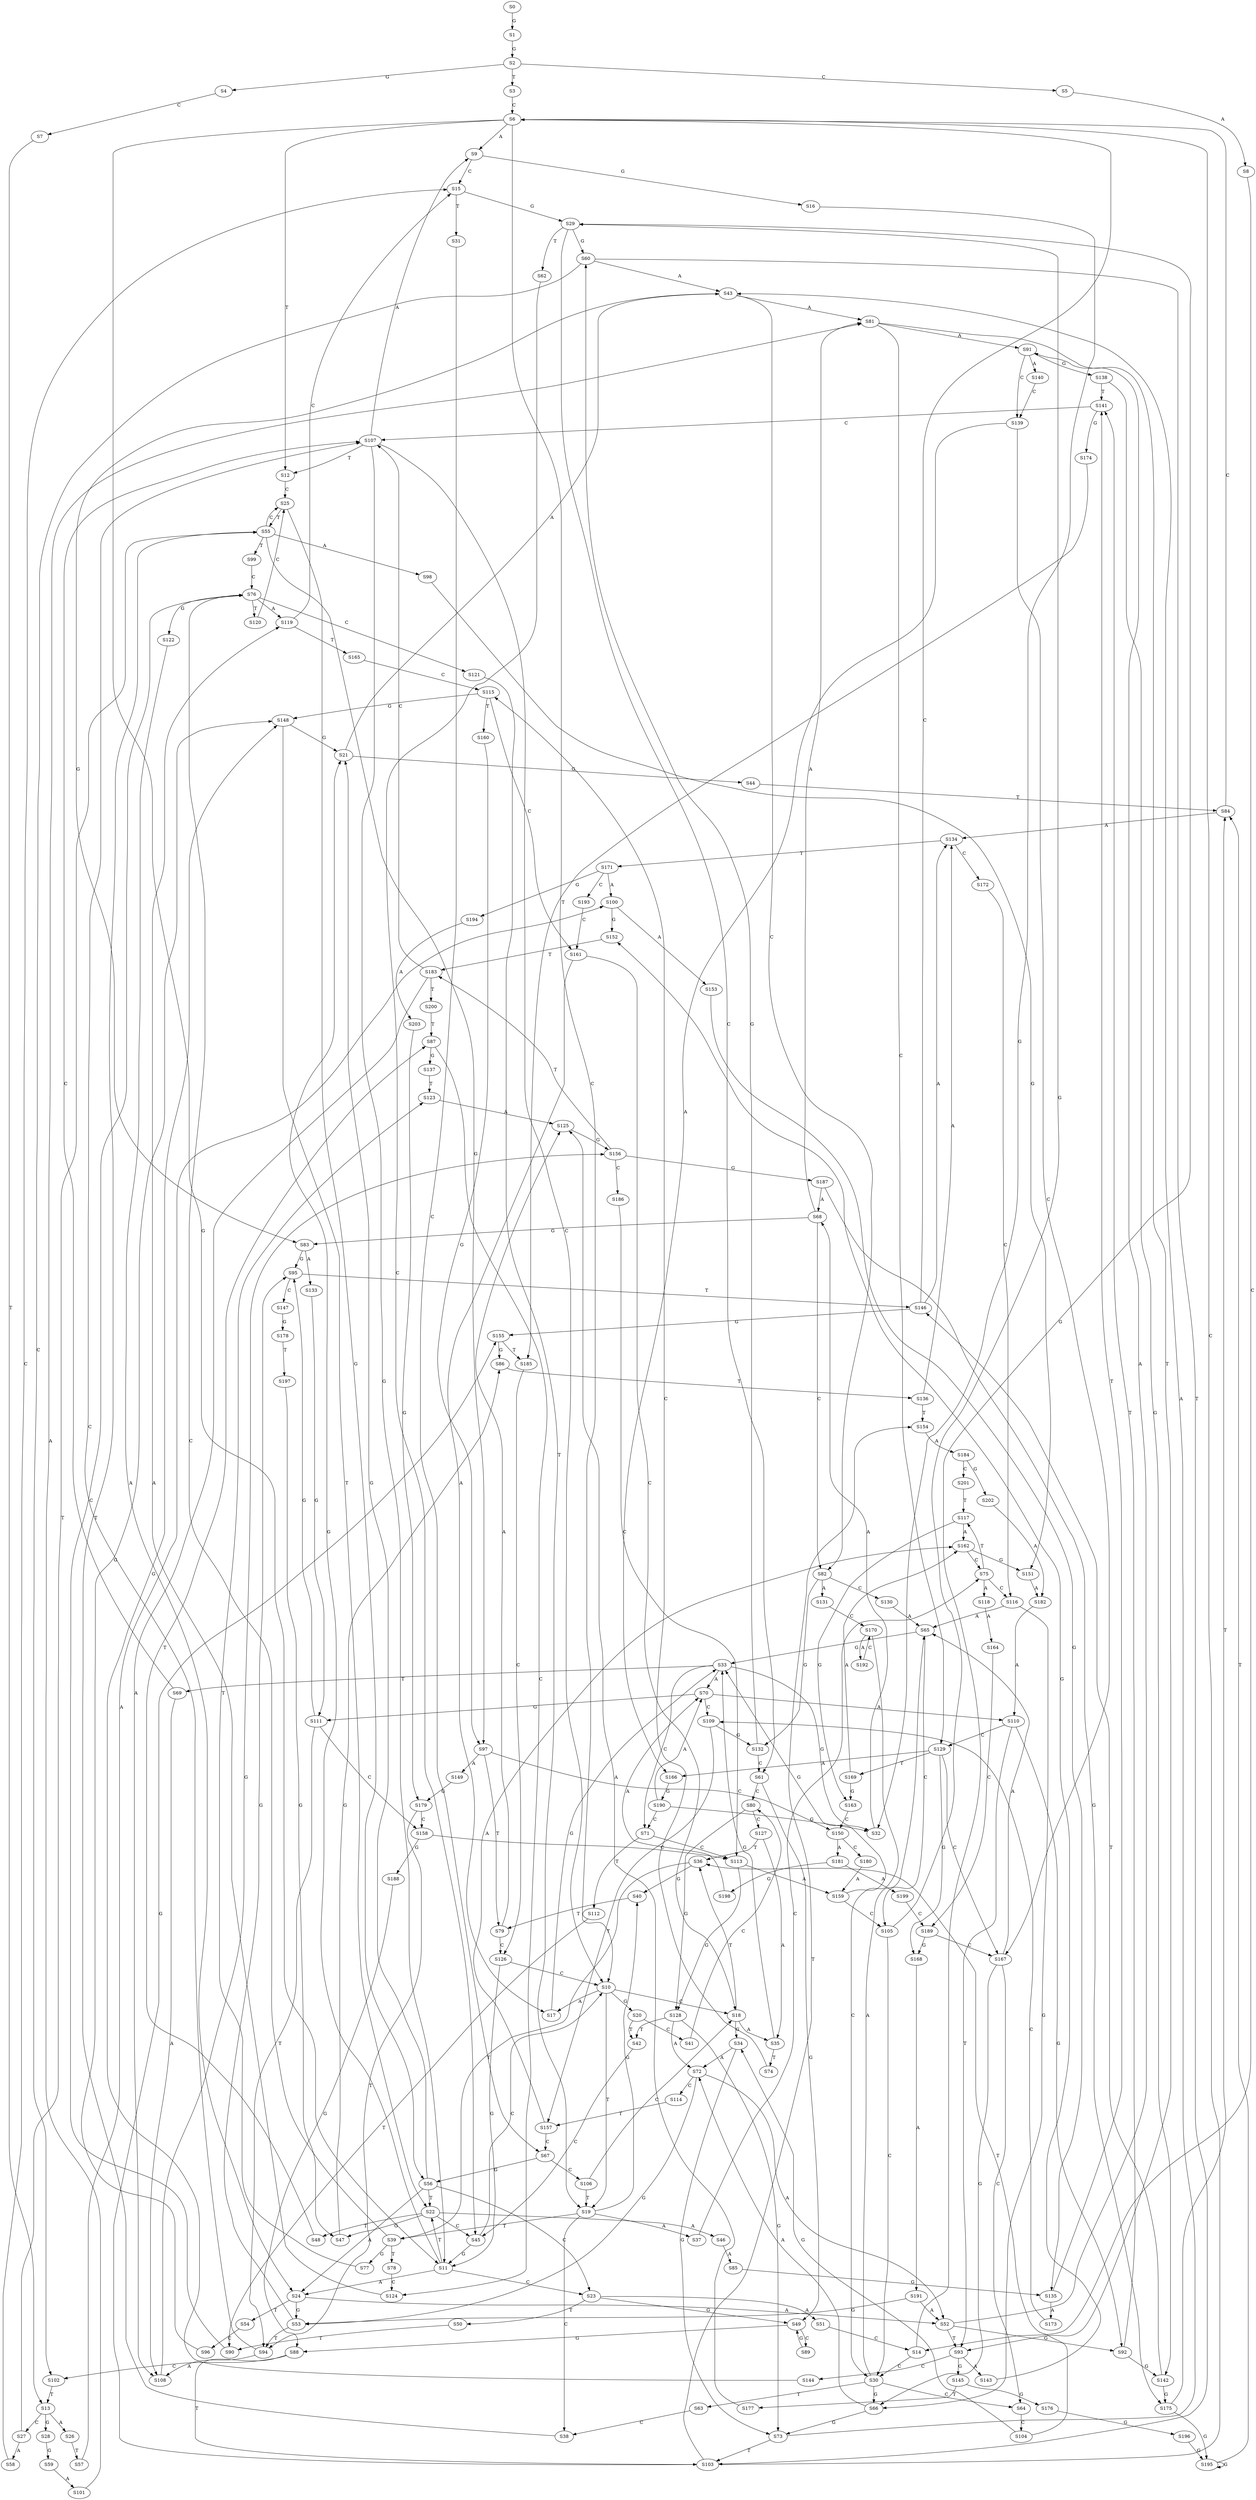 strict digraph  {
	S0 -> S1 [ label = G ];
	S1 -> S2 [ label = G ];
	S2 -> S3 [ label = T ];
	S2 -> S4 [ label = G ];
	S2 -> S5 [ label = C ];
	S3 -> S6 [ label = C ];
	S4 -> S7 [ label = C ];
	S5 -> S8 [ label = A ];
	S6 -> S9 [ label = A ];
	S6 -> S10 [ label = C ];
	S6 -> S11 [ label = G ];
	S6 -> S12 [ label = T ];
	S7 -> S13 [ label = T ];
	S8 -> S14 [ label = C ];
	S9 -> S15 [ label = C ];
	S9 -> S16 [ label = G ];
	S10 -> S17 [ label = A ];
	S10 -> S18 [ label = C ];
	S10 -> S19 [ label = T ];
	S10 -> S20 [ label = G ];
	S11 -> S21 [ label = G ];
	S11 -> S22 [ label = T ];
	S11 -> S23 [ label = C ];
	S11 -> S24 [ label = A ];
	S12 -> S25 [ label = C ];
	S13 -> S26 [ label = A ];
	S13 -> S27 [ label = C ];
	S13 -> S28 [ label = G ];
	S14 -> S29 [ label = G ];
	S14 -> S30 [ label = C ];
	S15 -> S31 [ label = T ];
	S15 -> S29 [ label = G ];
	S16 -> S32 [ label = G ];
	S17 -> S33 [ label = G ];
	S18 -> S34 [ label = G ];
	S18 -> S35 [ label = A ];
	S18 -> S36 [ label = T ];
	S19 -> S37 [ label = A ];
	S19 -> S38 [ label = C ];
	S19 -> S39 [ label = T ];
	S19 -> S40 [ label = G ];
	S20 -> S41 [ label = C ];
	S20 -> S42 [ label = T ];
	S21 -> S43 [ label = A ];
	S21 -> S44 [ label = G ];
	S22 -> S45 [ label = C ];
	S22 -> S46 [ label = A ];
	S22 -> S47 [ label = G ];
	S22 -> S48 [ label = T ];
	S23 -> S49 [ label = G ];
	S23 -> S50 [ label = T ];
	S23 -> S51 [ label = A ];
	S24 -> S52 [ label = A ];
	S24 -> S53 [ label = G ];
	S24 -> S54 [ label = T ];
	S25 -> S55 [ label = T ];
	S25 -> S56 [ label = G ];
	S26 -> S57 [ label = T ];
	S27 -> S55 [ label = T ];
	S27 -> S58 [ label = A ];
	S28 -> S59 [ label = G ];
	S29 -> S60 [ label = G ];
	S29 -> S61 [ label = C ];
	S29 -> S62 [ label = T ];
	S30 -> S63 [ label = T ];
	S30 -> S64 [ label = C ];
	S30 -> S65 [ label = A ];
	S30 -> S66 [ label = G ];
	S31 -> S67 [ label = C ];
	S32 -> S68 [ label = A ];
	S33 -> S69 [ label = T ];
	S33 -> S70 [ label = A ];
	S33 -> S32 [ label = G ];
	S33 -> S71 [ label = C ];
	S34 -> S72 [ label = A ];
	S34 -> S73 [ label = G ];
	S35 -> S74 [ label = T ];
	S35 -> S33 [ label = G ];
	S36 -> S40 [ label = G ];
	S36 -> S39 [ label = T ];
	S37 -> S75 [ label = C ];
	S38 -> S55 [ label = T ];
	S39 -> S76 [ label = C ];
	S39 -> S77 [ label = G ];
	S39 -> S78 [ label = T ];
	S40 -> S79 [ label = T ];
	S41 -> S80 [ label = C ];
	S42 -> S45 [ label = C ];
	S43 -> S81 [ label = A ];
	S43 -> S82 [ label = C ];
	S43 -> S83 [ label = G ];
	S44 -> S84 [ label = T ];
	S45 -> S11 [ label = G ];
	S45 -> S10 [ label = C ];
	S46 -> S85 [ label = A ];
	S47 -> S86 [ label = G ];
	S48 -> S87 [ label = T ];
	S49 -> S88 [ label = G ];
	S49 -> S89 [ label = C ];
	S50 -> S90 [ label = T ];
	S51 -> S14 [ label = C ];
	S52 -> S91 [ label = A ];
	S52 -> S92 [ label = G ];
	S52 -> S93 [ label = T ];
	S53 -> S94 [ label = T ];
	S53 -> S95 [ label = G ];
	S54 -> S96 [ label = C ];
	S55 -> S97 [ label = G ];
	S55 -> S25 [ label = C ];
	S55 -> S98 [ label = A ];
	S55 -> S99 [ label = T ];
	S56 -> S24 [ label = A ];
	S56 -> S23 [ label = C ];
	S56 -> S21 [ label = G ];
	S56 -> S22 [ label = T ];
	S57 -> S100 [ label = A ];
	S58 -> S15 [ label = C ];
	S59 -> S101 [ label = A ];
	S60 -> S102 [ label = C ];
	S60 -> S43 [ label = A ];
	S60 -> S103 [ label = T ];
	S61 -> S80 [ label = C ];
	S61 -> S49 [ label = G ];
	S62 -> S45 [ label = C ];
	S63 -> S38 [ label = C ];
	S64 -> S104 [ label = C ];
	S65 -> S33 [ label = G ];
	S65 -> S105 [ label = C ];
	S66 -> S73 [ label = G ];
	S66 -> S72 [ label = A ];
	S67 -> S106 [ label = C ];
	S67 -> S56 [ label = G ];
	S68 -> S81 [ label = A ];
	S68 -> S82 [ label = C ];
	S68 -> S83 [ label = G ];
	S69 -> S107 [ label = C ];
	S69 -> S108 [ label = A ];
	S70 -> S109 [ label = C ];
	S70 -> S110 [ label = A ];
	S70 -> S111 [ label = G ];
	S71 -> S112 [ label = T ];
	S71 -> S113 [ label = C ];
	S72 -> S52 [ label = A ];
	S72 -> S114 [ label = C ];
	S72 -> S53 [ label = G ];
	S73 -> S43 [ label = A ];
	S73 -> S103 [ label = T ];
	S74 -> S115 [ label = C ];
	S75 -> S116 [ label = C ];
	S75 -> S117 [ label = T ];
	S75 -> S118 [ label = A ];
	S76 -> S119 [ label = A ];
	S76 -> S120 [ label = T ];
	S76 -> S121 [ label = C ];
	S76 -> S122 [ label = G ];
	S77 -> S123 [ label = T ];
	S78 -> S124 [ label = C ];
	S79 -> S125 [ label = A ];
	S79 -> S126 [ label = C ];
	S80 -> S127 [ label = C ];
	S80 -> S128 [ label = G ];
	S81 -> S93 [ label = T ];
	S81 -> S129 [ label = C ];
	S81 -> S91 [ label = A ];
	S82 -> S130 [ label = C ];
	S82 -> S131 [ label = A ];
	S82 -> S132 [ label = G ];
	S83 -> S133 [ label = A ];
	S83 -> S95 [ label = G ];
	S84 -> S134 [ label = A ];
	S84 -> S6 [ label = C ];
	S85 -> S135 [ label = G ];
	S86 -> S136 [ label = T ];
	S87 -> S137 [ label = G ];
	S87 -> S124 [ label = C ];
	S88 -> S102 [ label = C ];
	S88 -> S103 [ label = T ];
	S89 -> S49 [ label = G ];
	S90 -> S76 [ label = C ];
	S91 -> S138 [ label = G ];
	S91 -> S139 [ label = C ];
	S91 -> S140 [ label = A ];
	S92 -> S141 [ label = T ];
	S92 -> S142 [ label = G ];
	S93 -> S143 [ label = A ];
	S93 -> S144 [ label = C ];
	S93 -> S145 [ label = G ];
	S94 -> S108 [ label = A ];
	S94 -> S107 [ label = C ];
	S95 -> S146 [ label = T ];
	S95 -> S147 [ label = C ];
	S96 -> S148 [ label = G ];
	S97 -> S149 [ label = A ];
	S97 -> S150 [ label = C ];
	S97 -> S79 [ label = T ];
	S98 -> S151 [ label = G ];
	S99 -> S76 [ label = C ];
	S100 -> S152 [ label = G ];
	S100 -> S153 [ label = A ];
	S101 -> S81 [ label = A ];
	S102 -> S13 [ label = T ];
	S103 -> S154 [ label = T ];
	S103 -> S6 [ label = C ];
	S103 -> S155 [ label = G ];
	S104 -> S34 [ label = G ];
	S104 -> S36 [ label = T ];
	S105 -> S29 [ label = G ];
	S105 -> S30 [ label = C ];
	S106 -> S18 [ label = C ];
	S106 -> S19 [ label = T ];
	S107 -> S12 [ label = T ];
	S107 -> S11 [ label = G ];
	S107 -> S10 [ label = C ];
	S107 -> S9 [ label = A ];
	S108 -> S156 [ label = G ];
	S109 -> S132 [ label = G ];
	S109 -> S157 [ label = T ];
	S110 -> S93 [ label = T ];
	S110 -> S129 [ label = C ];
	S110 -> S92 [ label = G ];
	S111 -> S94 [ label = T ];
	S111 -> S158 [ label = C ];
	S111 -> S95 [ label = G ];
	S112 -> S90 [ label = T ];
	S113 -> S128 [ label = G ];
	S113 -> S159 [ label = A ];
	S114 -> S157 [ label = T ];
	S115 -> S160 [ label = T ];
	S115 -> S161 [ label = C ];
	S115 -> S148 [ label = G ];
	S116 -> S65 [ label = A ];
	S116 -> S66 [ label = G ];
	S117 -> S162 [ label = A ];
	S117 -> S163 [ label = G ];
	S118 -> S164 [ label = A ];
	S119 -> S165 [ label = T ];
	S119 -> S15 [ label = C ];
	S120 -> S25 [ label = C ];
	S121 -> S19 [ label = T ];
	S122 -> S24 [ label = A ];
	S123 -> S125 [ label = A ];
	S124 -> S119 [ label = A ];
	S125 -> S156 [ label = G ];
	S126 -> S11 [ label = G ];
	S126 -> S10 [ label = C ];
	S127 -> S35 [ label = A ];
	S127 -> S36 [ label = T ];
	S128 -> S72 [ label = A ];
	S128 -> S42 [ label = T ];
	S128 -> S73 [ label = G ];
	S129 -> S166 [ label = A ];
	S129 -> S167 [ label = C ];
	S129 -> S168 [ label = G ];
	S129 -> S169 [ label = T ];
	S130 -> S65 [ label = A ];
	S131 -> S170 [ label = C ];
	S132 -> S60 [ label = G ];
	S132 -> S61 [ label = C ];
	S133 -> S111 [ label = G ];
	S134 -> S171 [ label = T ];
	S134 -> S172 [ label = C ];
	S135 -> S173 [ label = A ];
	S135 -> S141 [ label = T ];
	S136 -> S134 [ label = A ];
	S136 -> S154 [ label = T ];
	S137 -> S123 [ label = T ];
	S138 -> S141 [ label = T ];
	S138 -> S142 [ label = G ];
	S139 -> S167 [ label = C ];
	S139 -> S166 [ label = A ];
	S140 -> S139 [ label = C ];
	S141 -> S174 [ label = G ];
	S141 -> S107 [ label = C ];
	S142 -> S175 [ label = G ];
	S142 -> S146 [ label = T ];
	S143 -> S152 [ label = G ];
	S144 -> S148 [ label = G ];
	S145 -> S176 [ label = G ];
	S145 -> S177 [ label = T ];
	S146 -> S155 [ label = G ];
	S146 -> S6 [ label = C ];
	S146 -> S134 [ label = A ];
	S147 -> S178 [ label = G ];
	S148 -> S21 [ label = G ];
	S148 -> S22 [ label = T ];
	S149 -> S179 [ label = G ];
	S150 -> S180 [ label = C ];
	S150 -> S181 [ label = A ];
	S151 -> S182 [ label = A ];
	S152 -> S183 [ label = T ];
	S153 -> S135 [ label = G ];
	S154 -> S184 [ label = A ];
	S155 -> S185 [ label = T ];
	S155 -> S86 [ label = G ];
	S156 -> S186 [ label = C ];
	S156 -> S187 [ label = G ];
	S156 -> S183 [ label = T ];
	S157 -> S162 [ label = A ];
	S157 -> S67 [ label = C ];
	S158 -> S113 [ label = C ];
	S158 -> S188 [ label = G ];
	S159 -> S33 [ label = G ];
	S159 -> S105 [ label = C ];
	S160 -> S97 [ label = G ];
	S161 -> S18 [ label = C ];
	S161 -> S17 [ label = A ];
	S162 -> S151 [ label = G ];
	S162 -> S75 [ label = C ];
	S163 -> S150 [ label = C ];
	S164 -> S189 [ label = C ];
	S165 -> S115 [ label = C ];
	S166 -> S190 [ label = G ];
	S167 -> S64 [ label = C ];
	S167 -> S65 [ label = A ];
	S167 -> S66 [ label = G ];
	S168 -> S191 [ label = A ];
	S169 -> S163 [ label = G ];
	S169 -> S162 [ label = A ];
	S170 -> S30 [ label = C ];
	S170 -> S192 [ label = A ];
	S171 -> S193 [ label = C ];
	S171 -> S194 [ label = G ];
	S171 -> S100 [ label = A ];
	S172 -> S116 [ label = C ];
	S173 -> S109 [ label = C ];
	S174 -> S185 [ label = T ];
	S175 -> S84 [ label = T ];
	S175 -> S195 [ label = G ];
	S176 -> S196 [ label = G ];
	S177 -> S125 [ label = A ];
	S178 -> S197 [ label = T ];
	S179 -> S94 [ label = T ];
	S179 -> S158 [ label = C ];
	S180 -> S159 [ label = A ];
	S181 -> S198 [ label = G ];
	S181 -> S199 [ label = A ];
	S182 -> S110 [ label = A ];
	S183 -> S107 [ label = C ];
	S183 -> S108 [ label = A ];
	S183 -> S200 [ label = T ];
	S184 -> S201 [ label = C ];
	S184 -> S202 [ label = G ];
	S185 -> S126 [ label = C ];
	S186 -> S113 [ label = C ];
	S187 -> S175 [ label = G ];
	S187 -> S68 [ label = A ];
	S188 -> S88 [ label = G ];
	S189 -> S167 [ label = C ];
	S189 -> S168 [ label = G ];
	S190 -> S32 [ label = G ];
	S190 -> S71 [ label = C ];
	S190 -> S70 [ label = A ];
	S191 -> S53 [ label = G ];
	S191 -> S52 [ label = A ];
	S192 -> S170 [ label = C ];
	S193 -> S161 [ label = C ];
	S194 -> S203 [ label = A ];
	S195 -> S84 [ label = T ];
	S195 -> S195 [ label = G ];
	S196 -> S195 [ label = G ];
	S197 -> S47 [ label = G ];
	S198 -> S70 [ label = A ];
	S199 -> S189 [ label = C ];
	S200 -> S87 [ label = T ];
	S201 -> S117 [ label = T ];
	S202 -> S182 [ label = A ];
	S203 -> S179 [ label = G ];
}
